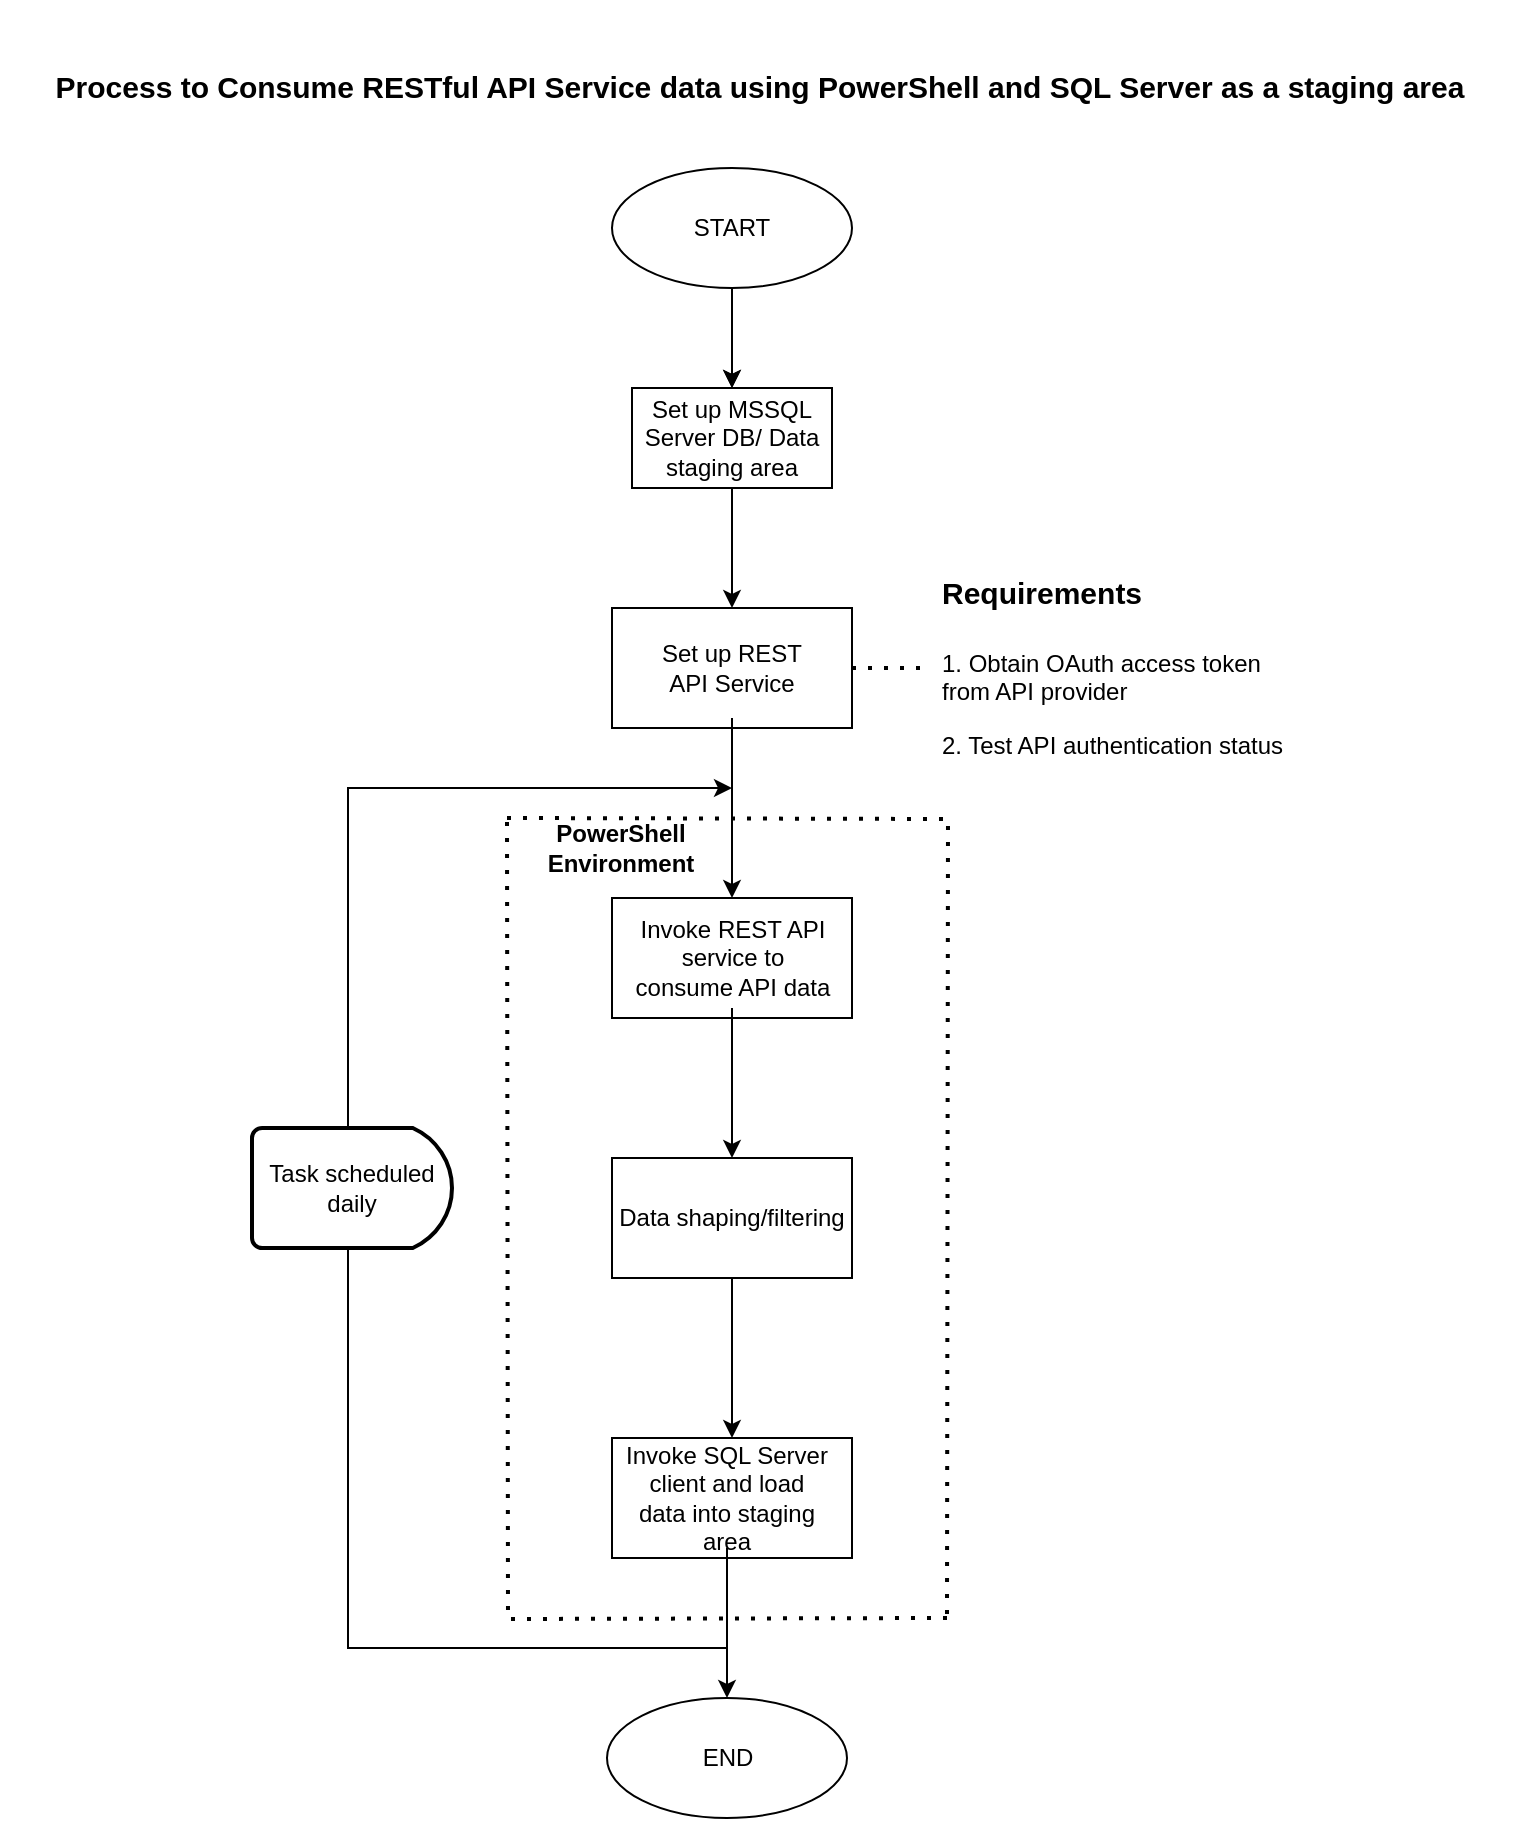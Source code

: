 <mxfile version="20.5.2" type="github">
  <diagram id="C5RBs43oDa-KdzZeNtuy" name="Page-1">
    <mxGraphModel dx="1117" dy="744" grid="1" gridSize="10" guides="1" tooltips="1" connect="1" arrows="1" fold="1" page="1" pageScale="1" pageWidth="827" pageHeight="1169" math="0" shadow="0">
      <root>
        <mxCell id="WIyWlLk6GJQsqaUBKTNV-0" />
        <mxCell id="WIyWlLk6GJQsqaUBKTNV-1" parent="WIyWlLk6GJQsqaUBKTNV-0" />
        <mxCell id="ROJIdtXl1mzGo9sjUnz3-2" value="" style="html=1;dashed=0;whitespace=wrap;" vertex="1" parent="WIyWlLk6GJQsqaUBKTNV-1">
          <mxGeometry x="356" y="211" width="100" height="50" as="geometry" />
        </mxCell>
        <mxCell id="ROJIdtXl1mzGo9sjUnz3-5" value="" style="edgeStyle=orthogonalEdgeStyle;rounded=0;orthogonalLoop=1;jettySize=auto;html=1;" edge="1" parent="WIyWlLk6GJQsqaUBKTNV-1" source="ROJIdtXl1mzGo9sjUnz3-3" target="ROJIdtXl1mzGo9sjUnz3-4">
          <mxGeometry relative="1" as="geometry" />
        </mxCell>
        <mxCell id="ROJIdtXl1mzGo9sjUnz3-3" value="&lt;span style=&quot;&quot;&gt;Set up MSSQL Server DB/ Data staging area&lt;/span&gt;" style="text;html=1;strokeColor=none;fillColor=none;align=center;verticalAlign=middle;whiteSpace=wrap;rounded=0;" vertex="1" parent="WIyWlLk6GJQsqaUBKTNV-1">
          <mxGeometry x="361" y="211" width="90" height="50" as="geometry" />
        </mxCell>
        <mxCell id="ROJIdtXl1mzGo9sjUnz3-4" value="" style="whiteSpace=wrap;html=1;" vertex="1" parent="WIyWlLk6GJQsqaUBKTNV-1">
          <mxGeometry x="346" y="321" width="120" height="60" as="geometry" />
        </mxCell>
        <mxCell id="ROJIdtXl1mzGo9sjUnz3-7" value="" style="endArrow=classic;html=1;rounded=0;entryX=0.5;entryY=0;entryDx=0;entryDy=0;exitX=0.5;exitY=0.5;exitDx=0;exitDy=15;exitPerimeter=0;" edge="1" parent="WIyWlLk6GJQsqaUBKTNV-1" target="ROJIdtXl1mzGo9sjUnz3-3">
          <mxGeometry width="50" height="50" relative="1" as="geometry">
            <mxPoint x="406" y="171" as="sourcePoint" />
            <mxPoint x="456" y="131" as="targetPoint" />
          </mxGeometry>
        </mxCell>
        <mxCell id="ROJIdtXl1mzGo9sjUnz3-10" value="" style="edgeStyle=orthogonalEdgeStyle;rounded=0;orthogonalLoop=1;jettySize=auto;html=1;" edge="1" parent="WIyWlLk6GJQsqaUBKTNV-1" source="ROJIdtXl1mzGo9sjUnz3-8" target="ROJIdtXl1mzGo9sjUnz3-9">
          <mxGeometry relative="1" as="geometry" />
        </mxCell>
        <mxCell id="ROJIdtXl1mzGo9sjUnz3-8" value="&lt;span style=&quot;&quot;&gt;Set up REST API Service&lt;/span&gt;" style="text;html=1;strokeColor=none;fillColor=none;align=center;verticalAlign=middle;whiteSpace=wrap;rounded=0;" vertex="1" parent="WIyWlLk6GJQsqaUBKTNV-1">
          <mxGeometry x="361" y="326" width="90" height="50" as="geometry" />
        </mxCell>
        <mxCell id="ROJIdtXl1mzGo9sjUnz3-9" value="" style="whiteSpace=wrap;html=1;" vertex="1" parent="WIyWlLk6GJQsqaUBKTNV-1">
          <mxGeometry x="346" y="466" width="120" height="60" as="geometry" />
        </mxCell>
        <mxCell id="ROJIdtXl1mzGo9sjUnz3-13" value="" style="edgeStyle=orthogonalEdgeStyle;rounded=0;orthogonalLoop=1;jettySize=auto;html=1;" edge="1" parent="WIyWlLk6GJQsqaUBKTNV-1" source="ROJIdtXl1mzGo9sjUnz3-11" target="ROJIdtXl1mzGo9sjUnz3-12">
          <mxGeometry relative="1" as="geometry" />
        </mxCell>
        <mxCell id="ROJIdtXl1mzGo9sjUnz3-11" value="&lt;span style=&quot;&quot;&gt;Invoke REST API service to consume API data&lt;/span&gt;" style="text;html=1;strokeColor=none;fillColor=none;align=center;verticalAlign=middle;whiteSpace=wrap;rounded=0;" vertex="1" parent="WIyWlLk6GJQsqaUBKTNV-1">
          <mxGeometry x="353.5" y="471" width="105" height="50" as="geometry" />
        </mxCell>
        <mxCell id="ROJIdtXl1mzGo9sjUnz3-15" value="" style="edgeStyle=orthogonalEdgeStyle;rounded=0;orthogonalLoop=1;jettySize=auto;html=1;" edge="1" parent="WIyWlLk6GJQsqaUBKTNV-1" source="ROJIdtXl1mzGo9sjUnz3-12" target="ROJIdtXl1mzGo9sjUnz3-14">
          <mxGeometry relative="1" as="geometry" />
        </mxCell>
        <mxCell id="ROJIdtXl1mzGo9sjUnz3-12" value="Data shaping/filtering" style="whiteSpace=wrap;html=1;" vertex="1" parent="WIyWlLk6GJQsqaUBKTNV-1">
          <mxGeometry x="346" y="596" width="120" height="60" as="geometry" />
        </mxCell>
        <mxCell id="ROJIdtXl1mzGo9sjUnz3-14" value="" style="whiteSpace=wrap;html=1;" vertex="1" parent="WIyWlLk6GJQsqaUBKTNV-1">
          <mxGeometry x="346" y="736" width="120" height="60" as="geometry" />
        </mxCell>
        <mxCell id="ROJIdtXl1mzGo9sjUnz3-18" value="" style="edgeStyle=orthogonalEdgeStyle;rounded=0;orthogonalLoop=1;jettySize=auto;html=1;" edge="1" parent="WIyWlLk6GJQsqaUBKTNV-1" source="ROJIdtXl1mzGo9sjUnz3-16" target="ROJIdtXl1mzGo9sjUnz3-17">
          <mxGeometry relative="1" as="geometry" />
        </mxCell>
        <mxCell id="ROJIdtXl1mzGo9sjUnz3-16" value="&lt;span style=&quot;&quot;&gt;Invoke SQL Server client and load data into staging area&lt;/span&gt;" style="text;html=1;strokeColor=none;fillColor=none;align=center;verticalAlign=middle;whiteSpace=wrap;rounded=0;" vertex="1" parent="WIyWlLk6GJQsqaUBKTNV-1">
          <mxGeometry x="351" y="741" width="105" height="50" as="geometry" />
        </mxCell>
        <mxCell id="ROJIdtXl1mzGo9sjUnz3-17" value="END" style="ellipse;whiteSpace=wrap;html=1;" vertex="1" parent="WIyWlLk6GJQsqaUBKTNV-1">
          <mxGeometry x="343.5" y="866" width="120" height="60" as="geometry" />
        </mxCell>
        <mxCell id="ROJIdtXl1mzGo9sjUnz3-20" value="" style="edgeStyle=orthogonalEdgeStyle;rounded=0;orthogonalLoop=1;jettySize=auto;html=1;" edge="1" parent="WIyWlLk6GJQsqaUBKTNV-1" source="ROJIdtXl1mzGo9sjUnz3-19" target="ROJIdtXl1mzGo9sjUnz3-3">
          <mxGeometry relative="1" as="geometry" />
        </mxCell>
        <mxCell id="ROJIdtXl1mzGo9sjUnz3-19" value="START" style="ellipse;whiteSpace=wrap;html=1;" vertex="1" parent="WIyWlLk6GJQsqaUBKTNV-1">
          <mxGeometry x="346" y="101" width="120" height="60" as="geometry" />
        </mxCell>
        <mxCell id="ROJIdtXl1mzGo9sjUnz3-21" value="" style="endArrow=none;dashed=1;html=1;dashPattern=1 3;strokeWidth=2;rounded=0;edgeStyle=orthogonalEdgeStyle;" edge="1" parent="WIyWlLk6GJQsqaUBKTNV-1">
          <mxGeometry width="50" height="50" relative="1" as="geometry">
            <mxPoint x="513.5" y="826" as="sourcePoint" />
            <mxPoint x="293.5" y="426" as="targetPoint" />
          </mxGeometry>
        </mxCell>
        <mxCell id="ROJIdtXl1mzGo9sjUnz3-22" value="" style="endArrow=none;dashed=1;html=1;dashPattern=1 3;strokeWidth=2;rounded=0;edgeStyle=orthogonalEdgeStyle;" edge="1" parent="WIyWlLk6GJQsqaUBKTNV-1">
          <mxGeometry width="50" height="50" relative="1" as="geometry">
            <mxPoint x="293.5" y="426" as="sourcePoint" />
            <mxPoint x="513.5" y="826" as="targetPoint" />
          </mxGeometry>
        </mxCell>
        <mxCell id="ROJIdtXl1mzGo9sjUnz3-23" value="" style="edgeStyle=elbowEdgeStyle;elbow=horizontal;endArrow=classic;html=1;rounded=0;" edge="1" parent="WIyWlLk6GJQsqaUBKTNV-1">
          <mxGeometry width="50" height="50" relative="1" as="geometry">
            <mxPoint x="404" y="841" as="sourcePoint" />
            <mxPoint x="406" y="411" as="targetPoint" />
            <Array as="points">
              <mxPoint x="214" y="701" />
            </Array>
          </mxGeometry>
        </mxCell>
        <mxCell id="ROJIdtXl1mzGo9sjUnz3-24" value="Task scheduled daily" style="strokeWidth=2;html=1;shape=mxgraph.flowchart.delay;whiteSpace=wrap;" vertex="1" parent="WIyWlLk6GJQsqaUBKTNV-1">
          <mxGeometry x="166" y="581" width="100" height="60" as="geometry" />
        </mxCell>
        <mxCell id="ROJIdtXl1mzGo9sjUnz3-25" value="&lt;b&gt;PowerShell Environment&lt;/b&gt;" style="text;html=1;strokeColor=none;fillColor=none;align=center;verticalAlign=middle;whiteSpace=wrap;rounded=0;" vertex="1" parent="WIyWlLk6GJQsqaUBKTNV-1">
          <mxGeometry x="293.5" y="426" width="112.5" height="30" as="geometry" />
        </mxCell>
        <mxCell id="ROJIdtXl1mzGo9sjUnz3-28" value="&lt;h1&gt;&lt;font style=&quot;font-size: 15px;&quot;&gt;Requirements&lt;/font&gt;&lt;/h1&gt;&lt;p&gt;1. Obtain OAuth access token from API provider&lt;/p&gt;&lt;p&gt;2. Test API authentication status&lt;/p&gt;" style="text;html=1;strokeColor=none;fillColor=none;spacing=5;spacingTop=-20;whiteSpace=wrap;overflow=hidden;rounded=0;" vertex="1" parent="WIyWlLk6GJQsqaUBKTNV-1">
          <mxGeometry x="506" y="291" width="190" height="120" as="geometry" />
        </mxCell>
        <mxCell id="ROJIdtXl1mzGo9sjUnz3-29" value="" style="endArrow=none;dashed=1;html=1;dashPattern=1 3;strokeWidth=2;rounded=0;entryX=0;entryY=0.5;entryDx=0;entryDy=0;" edge="1" parent="WIyWlLk6GJQsqaUBKTNV-1" target="ROJIdtXl1mzGo9sjUnz3-28">
          <mxGeometry width="50" height="50" relative="1" as="geometry">
            <mxPoint x="466" y="351" as="sourcePoint" />
            <mxPoint x="516" y="301" as="targetPoint" />
          </mxGeometry>
        </mxCell>
        <mxCell id="ROJIdtXl1mzGo9sjUnz3-30" value="&lt;h1 style=&quot;text-align: justify;&quot;&gt;&lt;font style=&quot;font-size: 15px;&quot;&gt;Process to Consume RESTful API Service data using PowerShell and SQL Server as a staging area&lt;/font&gt;&lt;/h1&gt;" style="text;html=1;strokeColor=none;fillColor=none;align=center;verticalAlign=middle;whiteSpace=wrap;rounded=0;fontSize=15;" vertex="1" parent="WIyWlLk6GJQsqaUBKTNV-1">
          <mxGeometry x="40" y="30" width="760" height="50" as="geometry" />
        </mxCell>
      </root>
    </mxGraphModel>
  </diagram>
</mxfile>
